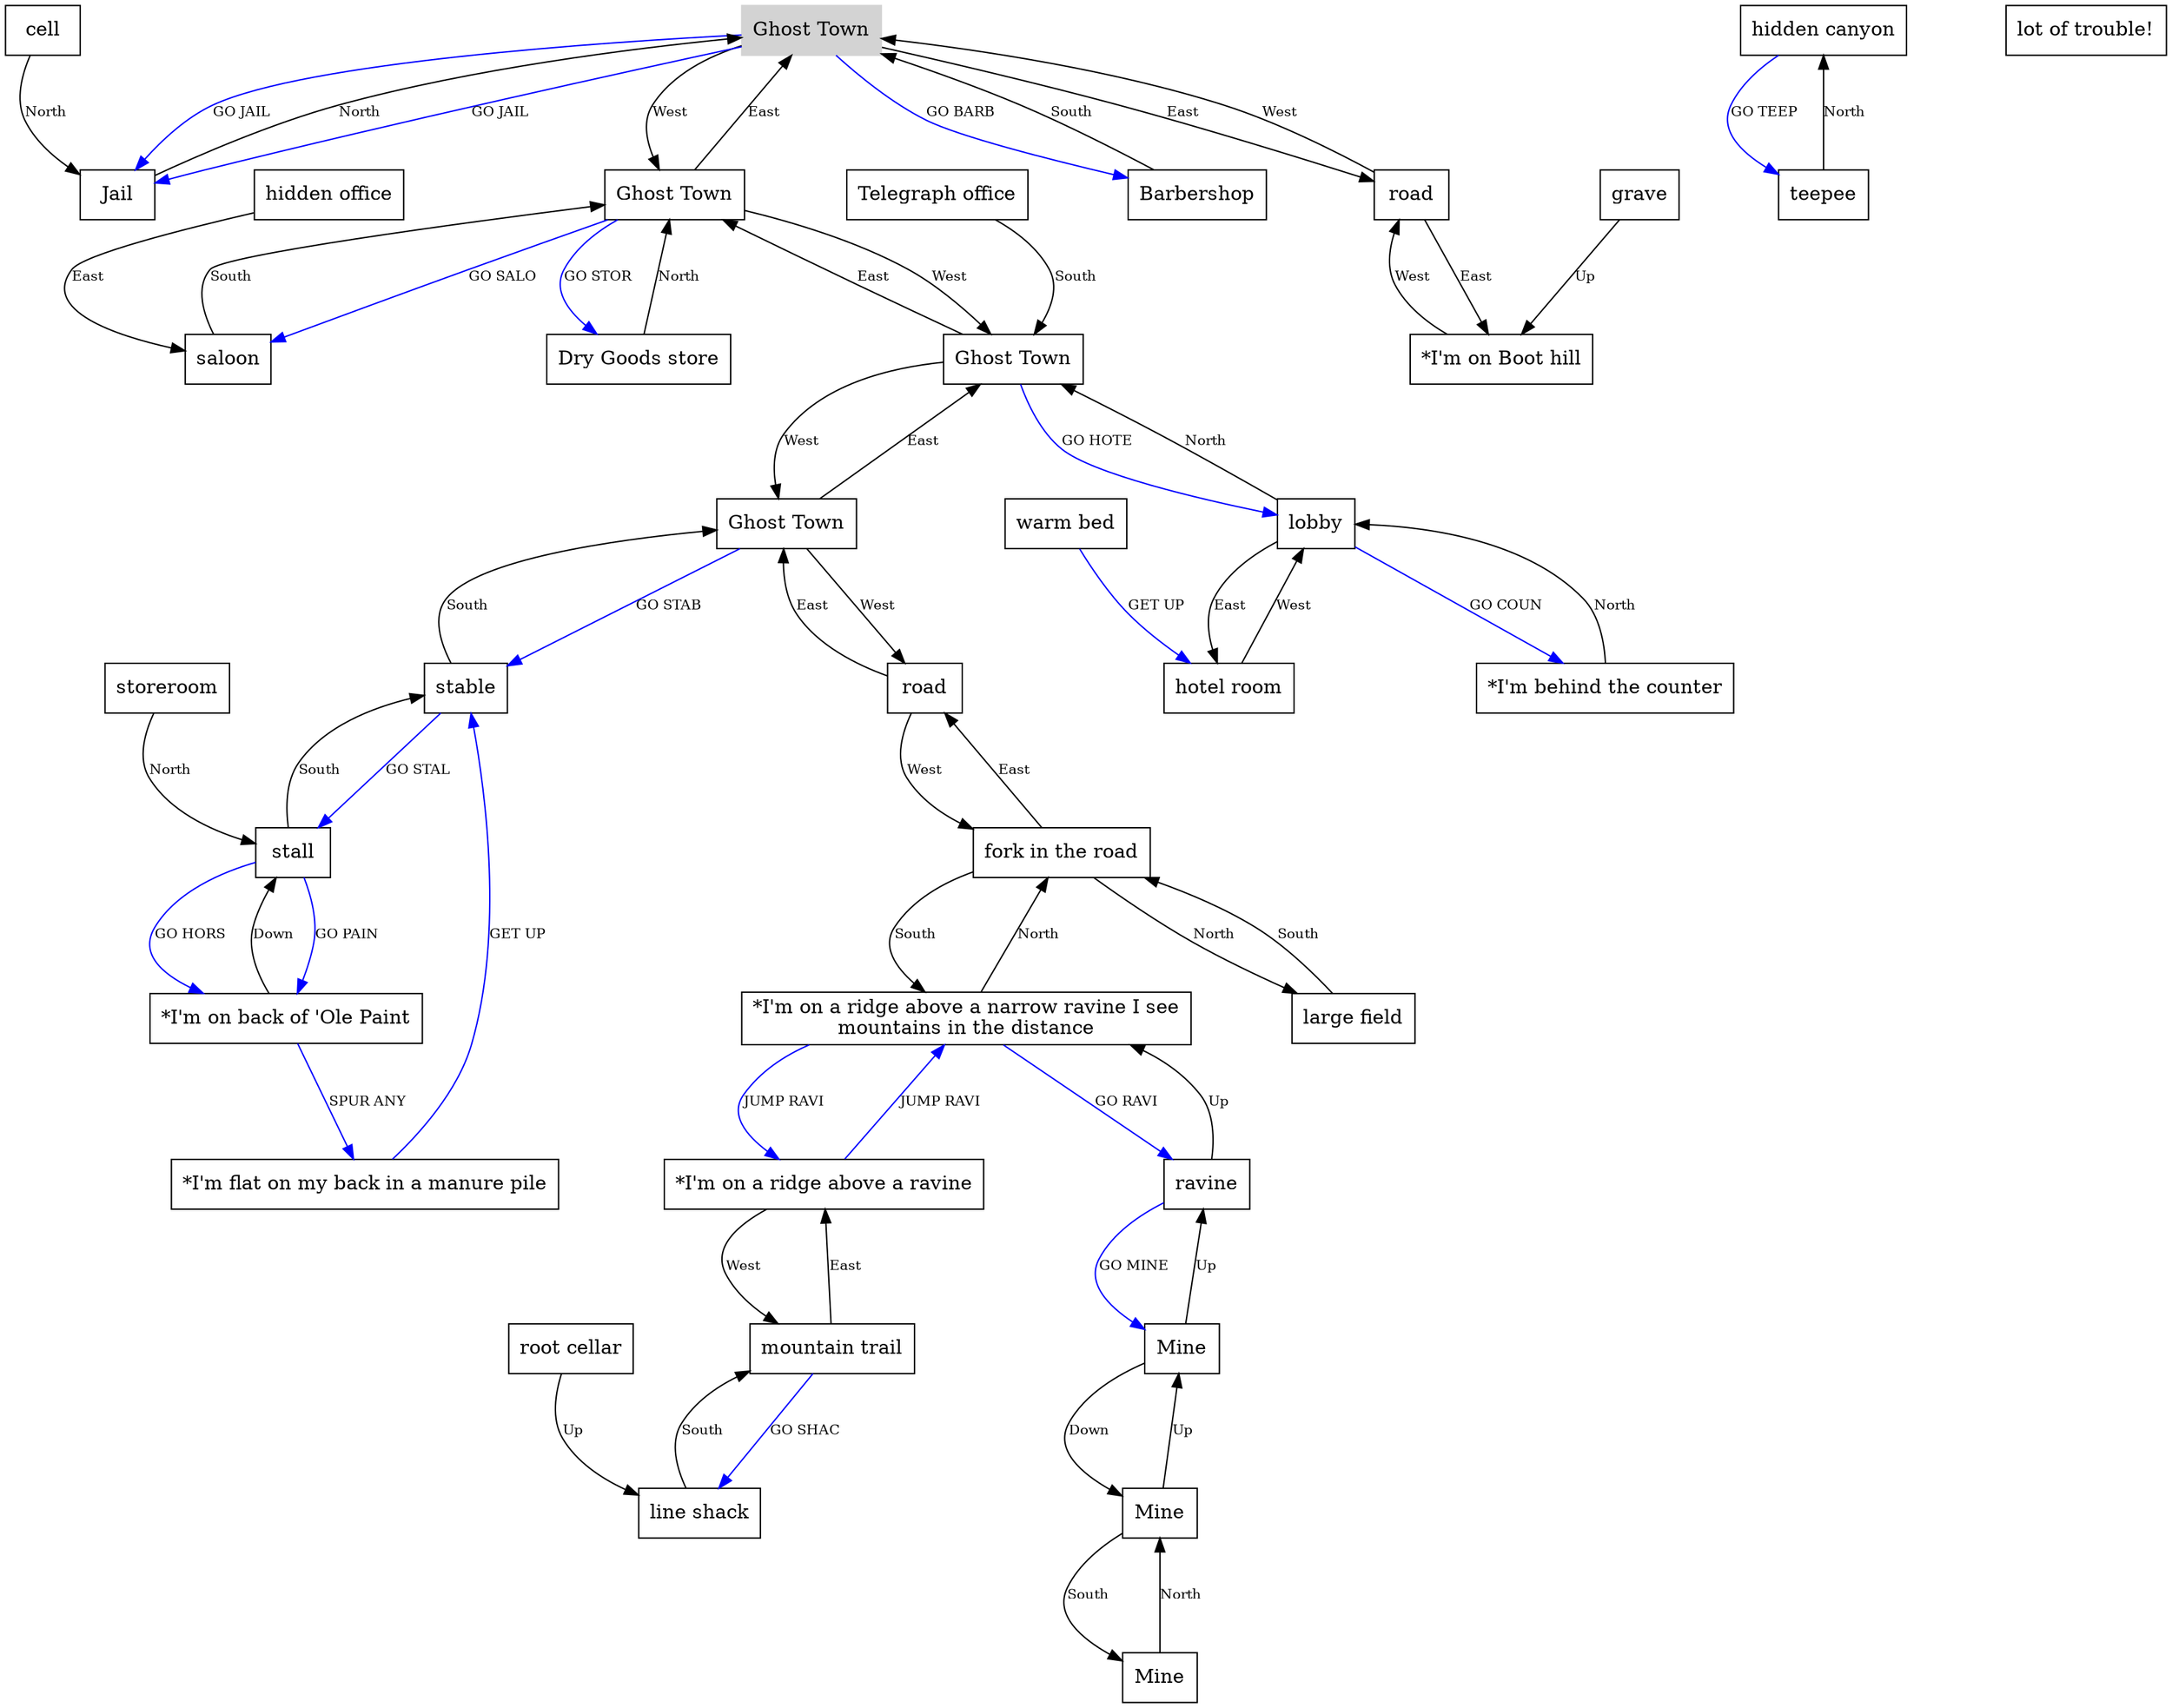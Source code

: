 digraph G {
node [shape=rect];
ranksep=1.0;
nodesep=1.0;
splines=true;
1 [label="Ghost Town" style=filled color=lightgray];
2 [label="Ghost Town" ];
3 [label="Ghost Town" ];
4 [label="Ghost Town" ];
5 [label="stable" ];
6 [label="road" ];
7 [label="fork in the road" ];
8 [label="*I'm on a ridge above a narrow ravine I see
mountains in the distance" ];
9 [label="large field" ];
10 [label="ravine" ];
11 [label="saloon" ];
12 [label="hidden office" ];
13 [label="Jail" ];
14 [label="cell" ];
15 [label="Dry Goods store" ];
16 [label="Barbershop" ];
17 [label="road" ];
18 [label="*I'm on a ridge above a ravine" ];
19 [label="stall" ];
20 [label="*I'm on Boot hill" ];
21 [label="Mine" ];
22 [label="Mine" ];
23 [label="Mine" ];
24 [label="Telegraph office" ];
25 [label="*I'm on back of 'Ole Paint" ];
26 [label="warm bed" ];
27 [label="hotel room" ];
28 [label="lobby" ];
29 [label="grave" ];
30 [label="*I'm flat on my back in a manure pile" ];
31 [label="storeroom" ];
32 [label="mountain trail" ];
33 [label="line shack" ];
34 [label="root cellar" ];
35 [label="*I'm behind the counter" ];
36 [label="hidden canyon" ];
37 [label="teepee" ];
38 [label="lot of trouble!" ];
1 -> 17 [label="East" fontsize=10];
1 -> 2 [label="West" fontsize=10];
2 -> 1 [label="East" fontsize=10];
2 -> 3 [label="West" fontsize=10];
3 -> 2 [label="East" fontsize=10];
3 -> 4 [label="West" fontsize=10];
4 -> 3 [label="East" fontsize=10];
4 -> 6 [label="West" fontsize=10];
5 -> 4 [label="South" fontsize=10];
6 -> 4 [label="East" fontsize=10];
6 -> 7 [label="West" fontsize=10];
7 -> 9 [label="North" fontsize=10];
7 -> 8 [label="South" fontsize=10];
7 -> 6 [label="East" fontsize=10];
8 -> 7 [label="North" fontsize=10];
9 -> 7 [label="South" fontsize=10];
10 -> 8 [label="Up" fontsize=10];
11 -> 2 [label="South" fontsize=10];
12 -> 11 [label="East" fontsize=10];
13 -> 1 [label="North" fontsize=10];
14 -> 13 [label="North" fontsize=10];
15 -> 2 [label="North" fontsize=10];
16 -> 1 [label="South" fontsize=10];
17 -> 20 [label="East" fontsize=10];
17 -> 1 [label="West" fontsize=10];
18 -> 32 [label="West" fontsize=10];
19 -> 5 [label="South" fontsize=10];
20 -> 17 [label="West" fontsize=10];
21 -> 10 [label="Up" fontsize=10];
21 -> 22 [label="Down" fontsize=10];
22 -> 23 [label="South" fontsize=10];
22 -> 21 [label="Up" fontsize=10];
23 -> 22 [label="North" fontsize=10];
24 -> 3 [label="South" fontsize=10];
25 -> 19 [label="Down" fontsize=10];
27 -> 28 [label="West" fontsize=10];
28 -> 3 [label="North" fontsize=10];
28 -> 27 [label="East" fontsize=10];
29 -> 20 [label="Up" fontsize=10];
31 -> 19 [label="North" fontsize=10];
32 -> 18 [label="East" fontsize=10];
33 -> 32 [label="South" fontsize=10];
34 -> 33 [label="Up" fontsize=10];
35 -> 28 [label="North" fontsize=10];
37 -> 36 [label="North" fontsize=10];
8 -> 10 [label="GO RAVI" fontsize=10 color=blue];
1 -> 13 [label="GO JAIL" fontsize=10 color=blue];
2 -> 15 [label="GO STOR" fontsize=10 color=blue];
4 -> 5 [label="GO STAB" fontsize=10 color=blue];
2 -> 11 [label="GO SALO" fontsize=10 color=blue];
1 -> 16 [label="GO BARB" fontsize=10 color=blue];
8 -> 18 [label="JUMP RAVI" fontsize=10 color=blue];
18 -> 8 [label="JUMP RAVI" fontsize=10 color=blue];
5 -> 19 [label="GO STAL" fontsize=10 color=blue];
19 -> 25 [label="GO PAIN" fontsize=10 color=blue];
19 -> 25 [label="GO HORS" fontsize=10 color=blue];
10 -> 21 [label="GO MINE" fontsize=10 color=blue];
26 -> 27 [label="GET UP" fontsize=10 color=blue];
3 -> 28 [label="GO HOTE" fontsize=10 color=blue];
1 -> 13 [label="GO JAIL" fontsize=10 color=blue];
25 -> 30 [label="SPUR ANY" fontsize=10 color=blue];
32 -> 33 [label="GO SHAC" fontsize=10 color=blue];
28 -> 35 [label="GO COUN" fontsize=10 color=blue];
30 -> 5 [label="GET UP" fontsize=10 color=blue];
36 -> 37 [label="GO TEEP" fontsize=10 color=blue];
}